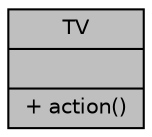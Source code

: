 digraph "TV"
{
 // LATEX_PDF_SIZE
  edge [fontname="Helvetica",fontsize="10",labelfontname="Helvetica",labelfontsize="10"];
  node [fontname="Helvetica",fontsize="10",shape=record];
  Node1 [label="{TV\n||+ action()\l}",height=0.2,width=0.4,color="black", fillcolor="grey75", style="filled", fontcolor="black",tooltip=" "];
}
